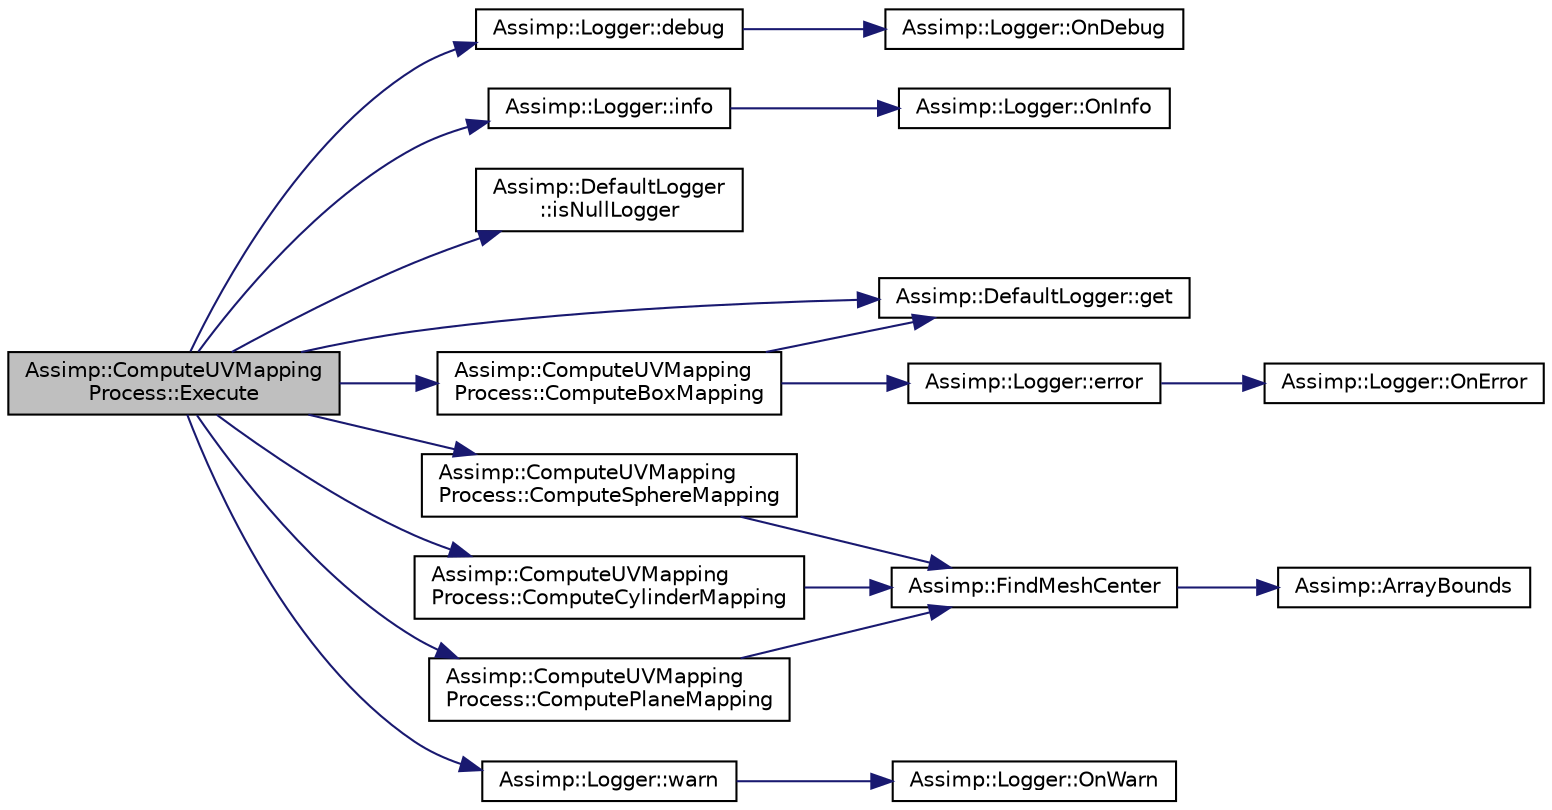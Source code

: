 digraph "Assimp::ComputeUVMappingProcess::Execute"
{
  edge [fontname="Helvetica",fontsize="10",labelfontname="Helvetica",labelfontsize="10"];
  node [fontname="Helvetica",fontsize="10",shape=record];
  rankdir="LR";
  Node1 [label="Assimp::ComputeUVMapping\lProcess::Execute",height=0.2,width=0.4,color="black", fillcolor="grey75", style="filled", fontcolor="black"];
  Node1 -> Node2 [color="midnightblue",fontsize="10",style="solid",fontname="Helvetica"];
  Node2 [label="Assimp::DefaultLogger::get",height=0.2,width=0.4,color="black", fillcolor="white", style="filled",URL="$class_assimp_1_1_default_logger.html#a093cac26b06553ac774f84769cb0d691",tooltip="Getter for singleton instance. "];
  Node1 -> Node3 [color="midnightblue",fontsize="10",style="solid",fontname="Helvetica"];
  Node3 [label="Assimp::Logger::debug",height=0.2,width=0.4,color="black", fillcolor="white", style="filled",URL="$class_assimp_1_1_logger.html#a3b10454ab4c0949f251062376d9c4161",tooltip="Writes a debug message. "];
  Node3 -> Node4 [color="midnightblue",fontsize="10",style="solid",fontname="Helvetica"];
  Node4 [label="Assimp::Logger::OnDebug",height=0.2,width=0.4,color="black", fillcolor="white", style="filled",URL="$class_assimp_1_1_logger.html#aded6996d20f14204877097b88bd5eac6",tooltip="Called as a request to write a specific debug message. "];
  Node1 -> Node5 [color="midnightblue",fontsize="10",style="solid",fontname="Helvetica"];
  Node5 [label="Assimp::DefaultLogger\l::isNullLogger",height=0.2,width=0.4,color="black", fillcolor="white", style="filled",URL="$class_assimp_1_1_default_logger.html#a55ea67b3770c321fa0bda541763495a8",tooltip="Return whether a #NullLogger is currently active. "];
  Node1 -> Node6 [color="midnightblue",fontsize="10",style="solid",fontname="Helvetica"];
  Node6 [label="Assimp::Logger::info",height=0.2,width=0.4,color="black", fillcolor="white", style="filled",URL="$class_assimp_1_1_logger.html#a12b8a125083c47ac0bb6056f00761e52",tooltip="Writes a info message. "];
  Node6 -> Node7 [color="midnightblue",fontsize="10",style="solid",fontname="Helvetica"];
  Node7 [label="Assimp::Logger::OnInfo",height=0.2,width=0.4,color="black", fillcolor="white", style="filled",URL="$class_assimp_1_1_logger.html#aba81c4562ff8db83f06c6b62f2eb7983",tooltip="Called as a request to write a specific info message. "];
  Node1 -> Node8 [color="midnightblue",fontsize="10",style="solid",fontname="Helvetica"];
  Node8 [label="Assimp::ComputeUVMapping\lProcess::ComputeSphereMapping",height=0.2,width=0.4,color="black", fillcolor="white", style="filled",URL="$class_assimp_1_1_compute_u_v_mapping_process.html#a47e200ae23ec415306a60e4788851454"];
  Node8 -> Node9 [color="midnightblue",fontsize="10",style="solid",fontname="Helvetica"];
  Node9 [label="Assimp::FindMeshCenter",height=0.2,width=0.4,color="black", fillcolor="white", style="filled",URL="$namespace_assimp.html#a4cccef1c4b037b4eda69f9955fe614b4",tooltip="Helper function to determine the &#39;real&#39; center of a mesh. "];
  Node9 -> Node10 [color="midnightblue",fontsize="10",style="solid",fontname="Helvetica"];
  Node10 [label="Assimp::ArrayBounds",height=0.2,width=0.4,color="black", fillcolor="white", style="filled",URL="$namespace_assimp.html#a4bd560c5925177fe3db8c0ef39338b17",tooltip="Find the min/max values of an array of Ts. "];
  Node1 -> Node11 [color="midnightblue",fontsize="10",style="solid",fontname="Helvetica"];
  Node11 [label="Assimp::ComputeUVMapping\lProcess::ComputeCylinderMapping",height=0.2,width=0.4,color="black", fillcolor="white", style="filled",URL="$class_assimp_1_1_compute_u_v_mapping_process.html#a2d862172069b832a32f3e1c39dfb1940"];
  Node11 -> Node9 [color="midnightblue",fontsize="10",style="solid",fontname="Helvetica"];
  Node1 -> Node12 [color="midnightblue",fontsize="10",style="solid",fontname="Helvetica"];
  Node12 [label="Assimp::ComputeUVMapping\lProcess::ComputePlaneMapping",height=0.2,width=0.4,color="black", fillcolor="white", style="filled",URL="$class_assimp_1_1_compute_u_v_mapping_process.html#a3070e62592beab8e44037c65eb2904cc"];
  Node12 -> Node9 [color="midnightblue",fontsize="10",style="solid",fontname="Helvetica"];
  Node1 -> Node13 [color="midnightblue",fontsize="10",style="solid",fontname="Helvetica"];
  Node13 [label="Assimp::ComputeUVMapping\lProcess::ComputeBoxMapping",height=0.2,width=0.4,color="black", fillcolor="white", style="filled",URL="$class_assimp_1_1_compute_u_v_mapping_process.html#a7c5c394afea2047b2fffd5ca20c7209b"];
  Node13 -> Node2 [color="midnightblue",fontsize="10",style="solid",fontname="Helvetica"];
  Node13 -> Node14 [color="midnightblue",fontsize="10",style="solid",fontname="Helvetica"];
  Node14 [label="Assimp::Logger::error",height=0.2,width=0.4,color="black", fillcolor="white", style="filled",URL="$class_assimp_1_1_logger.html#aa8b7c3f56dc4cecfdacc8bb36ba3fac1",tooltip="Writes an error message. "];
  Node14 -> Node15 [color="midnightblue",fontsize="10",style="solid",fontname="Helvetica"];
  Node15 [label="Assimp::Logger::OnError",height=0.2,width=0.4,color="black", fillcolor="white", style="filled",URL="$class_assimp_1_1_logger.html#ae2ea0790aba6125b90af0f2768b0759d",tooltip="Called as a request to write a specific error message. "];
  Node1 -> Node16 [color="midnightblue",fontsize="10",style="solid",fontname="Helvetica"];
  Node16 [label="Assimp::Logger::warn",height=0.2,width=0.4,color="black", fillcolor="white", style="filled",URL="$class_assimp_1_1_logger.html#a32bc5ee4b23df13551b83b925907f1b1",tooltip="Writes a warning message. "];
  Node16 -> Node17 [color="midnightblue",fontsize="10",style="solid",fontname="Helvetica"];
  Node17 [label="Assimp::Logger::OnWarn",height=0.2,width=0.4,color="black", fillcolor="white", style="filled",URL="$class_assimp_1_1_logger.html#ab8066978dd37992f711d75d49cf4607b",tooltip="Called as a request to write a specific warn message. "];
}
